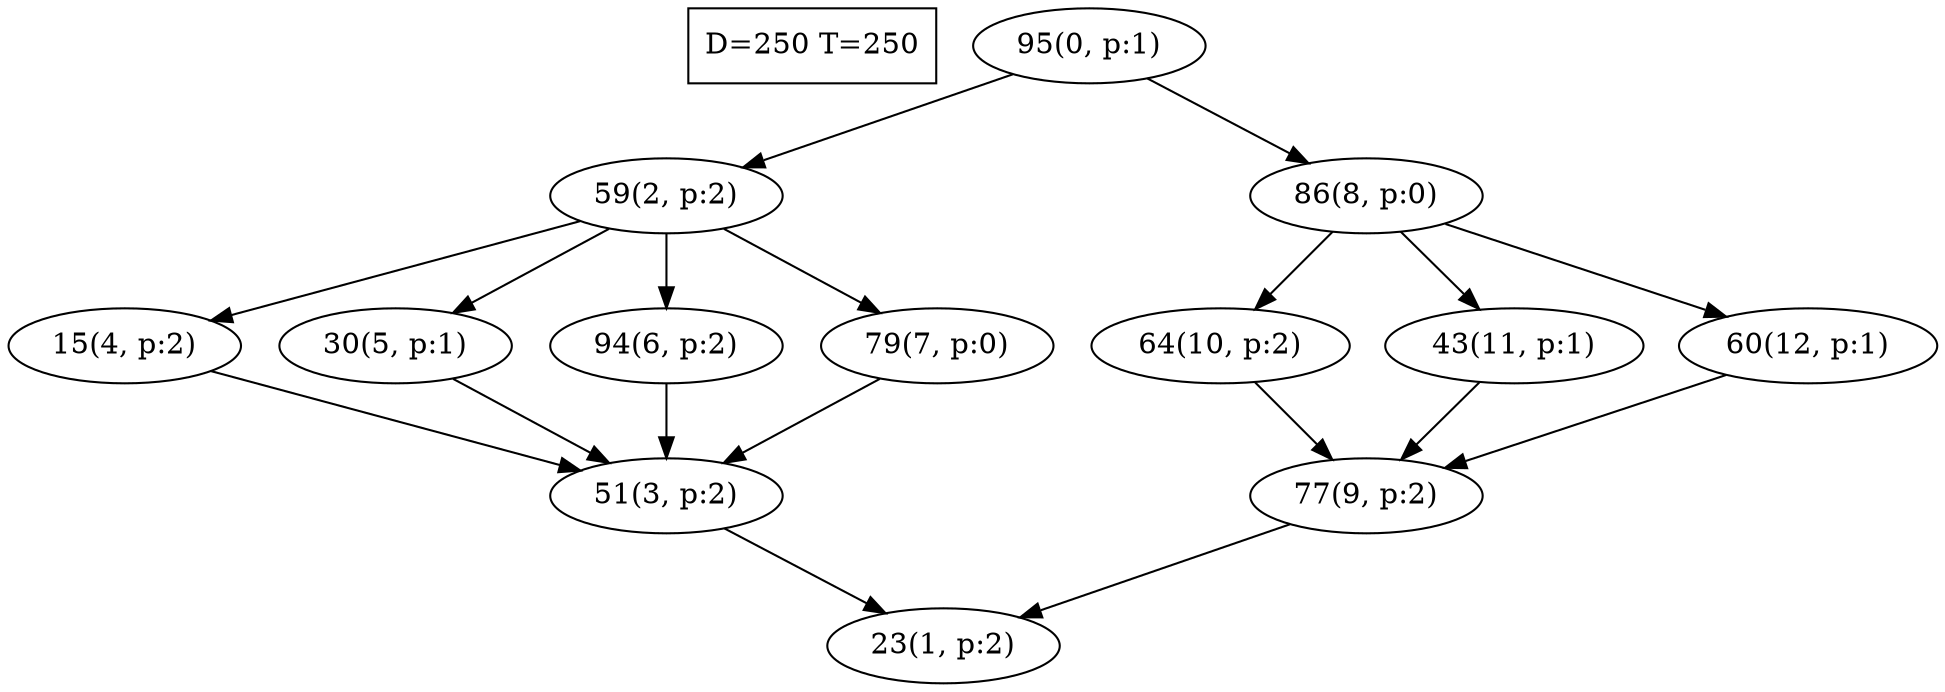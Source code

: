 digraph Task {
i [shape=box, label="D=250 T=250"]; 
0 [label="95(0, p:1)"];
1 [label="23(1, p:2)"];
2 [label="59(2, p:2)"];
3 [label="51(3, p:2)"];
4 [label="15(4, p:2)"];
5 [label="30(5, p:1)"];
6 [label="94(6, p:2)"];
7 [label="79(7, p:0)"];
8 [label="86(8, p:0)"];
9 [label="77(9, p:2)"];
10 [label="64(10, p:2)"];
11 [label="43(11, p:1)"];
12 [label="60(12, p:1)"];
0 -> 2;
0 -> 8;
2 -> 4;
2 -> 5;
2 -> 6;
2 -> 7;
3 -> 1;
4 -> 3;
5 -> 3;
6 -> 3;
7 -> 3;
8 -> 10;
8 -> 11;
8 -> 12;
9 -> 1;
10 -> 9;
11 -> 9;
12 -> 9;
}